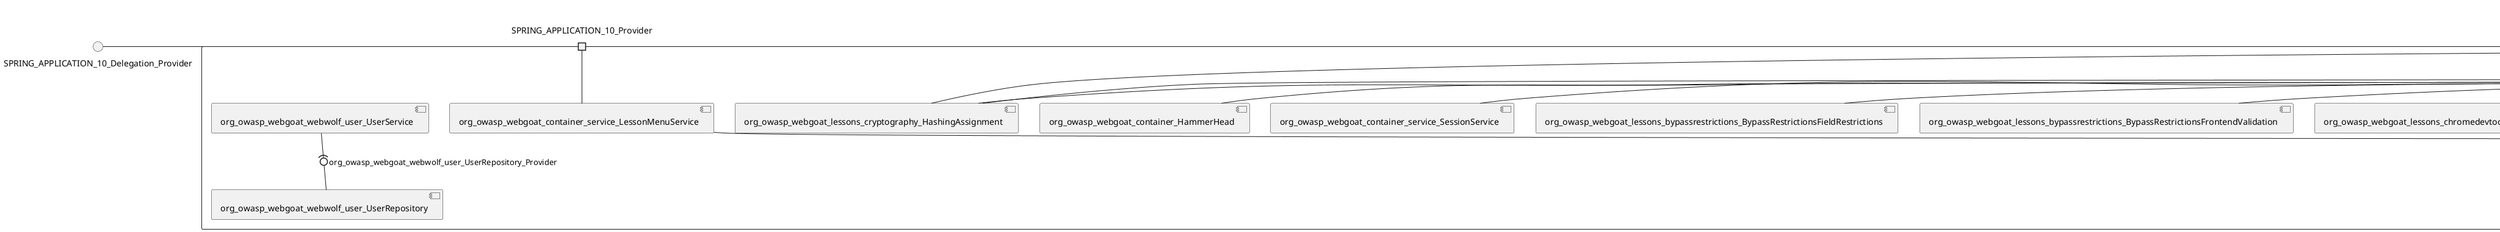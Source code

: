 @startuml
skinparam fixCircleLabelOverlapping true
skinparam componentStyle uml2
() SPRING_APPLICATION_10_Delegation_Provider
() SPRING_APPLICATION_11_Delegation_Provider
() SPRING_APPLICATION_2_Delegation_Provider
() SPRING_APPLICATION_3_Delegation_Provider
() SPRING_APPLICATION_4_Delegation_Provider
() SPRING_APPLICATION_5_Delegation_Provider
() SPRING_APPLICATION_6_Delegation_Provider
() SPRING_APPLICATION_7_Delegation_Provider
() SPRING_APPLICATION_8_Delegation_Provider
() SPRING_APPLICATION_9_Delegation_Provider
() SPRING_APPLICATION_BypassRestrictions_FieldRestrictions_POST_Delegation_Provider
() SPRING_APPLICATION_BypassRestrictions_frontendValidation_POST_Delegation_Provider
() SPRING_APPLICATION_ChromeDevTools_dummy_POST_Delegation_Provider
() SPRING_APPLICATION_ChromeDevTools_network_POST_Delegation_Provider
() SPRING_APPLICATION_CrossSiteScriptingStored_stored_xss_POST_Delegation_Provider
() SPRING_APPLICATION_CrossSiteScriptingStored_stored_xss_follow_up_POST_Delegation_Provider
() SPRING_APPLICATION_CrossSiteScripting_attack1_POST_Delegation_Provider
() SPRING_APPLICATION_CrossSiteScripting_attack3_POST_Delegation_Provider
() SPRING_APPLICATION_CrossSiteScripting_attack4_POST_Delegation_Provider
() SPRING_APPLICATION_CrossSiteScripting_attack5a_GET_Delegation_Provider
() SPRING_APPLICATION_CrossSiteScripting_attack6a_POST_Delegation_Provider
() SPRING_APPLICATION_CrossSiteScripting_dom_follow_up_POST_Delegation_Provider
() SPRING_APPLICATION_CrossSiteScripting_phone_home_xss_POST_Delegation_Provider
() SPRING_APPLICATION_CrossSiteScripting_quiz_GET_POST_Delegation_Provider
() SPRING_APPLICATION_Delegation_Provider
() SPRING_APPLICATION_GET_10_Delegation_Provider
() SPRING_APPLICATION_GET_11_Delegation_Provider
() SPRING_APPLICATION_GET_12_Delegation_Provider
() SPRING_APPLICATION_GET_13_Delegation_Provider
() SPRING_APPLICATION_GET_14_Delegation_Provider
() SPRING_APPLICATION_GET_2_Delegation_Provider
() SPRING_APPLICATION_GET_3_Delegation_Provider
() SPRING_APPLICATION_GET_4_Delegation_Provider
() SPRING_APPLICATION_GET_5_Delegation_Provider
() SPRING_APPLICATION_GET_6_Delegation_Provider
() SPRING_APPLICATION_GET_7_Delegation_Provider
() SPRING_APPLICATION_GET_8_Delegation_Provider
() SPRING_APPLICATION_GET_9_Delegation_Provider
() SPRING_APPLICATION_GET_Delegation_Provider
() SPRING_APPLICATION_HtmlTampering_task_POST_Delegation_Provider
() SPRING_APPLICATION_HttpBasics_attack1_POST_Delegation_Provider
() SPRING_APPLICATION_HttpBasics_attack2_POST_Delegation_Provider
() SPRING_APPLICATION_IDOR_diff_attributes_POST_Delegation_Provider
() SPRING_APPLICATION_IDOR_login_POST_Delegation_Provider
() SPRING_APPLICATION_IDOR_profile_alt_path_POST_Delegation_Provider
() SPRING_APPLICATION_InsecureDeserialization_task_POST_Delegation_Provider
() SPRING_APPLICATION_InsecureLogin_Delegation_Provider
() SPRING_APPLICATION_JWT_decode_POST_Delegation_Provider
() SPRING_APPLICATION_JWT_jku_Delegation_Provider
() SPRING_APPLICATION_JWT_kid_Delegation_Provider
() SPRING_APPLICATION_JWT_quiz_GET_POST_Delegation_Provider
() SPRING_APPLICATION_JWT_refresh_Delegation_Provider
() SPRING_APPLICATION_JWT_secret_POST_Delegation_Provider
() SPRING_APPLICATION_JWT_votings_Delegation_Provider
() SPRING_APPLICATION_LogSpoofing_log_bleeding_POST_Delegation_Provider
() SPRING_APPLICATION_LogSpoofing_log_spoofing_POST_Delegation_Provider
() SPRING_APPLICATION_POST_10_Delegation_Provider
() SPRING_APPLICATION_POST_11_Delegation_Provider
() SPRING_APPLICATION_POST_12_Delegation_Provider
() SPRING_APPLICATION_POST_13_Delegation_Provider
() SPRING_APPLICATION_POST_14_Delegation_Provider
() SPRING_APPLICATION_POST_15_Delegation_Provider
() SPRING_APPLICATION_POST_16_Delegation_Provider
() SPRING_APPLICATION_POST_17_Delegation_Provider
() SPRING_APPLICATION_POST_18_Delegation_Provider
() SPRING_APPLICATION_POST_2_Delegation_Provider
() SPRING_APPLICATION_POST_3_Delegation_Provider
() SPRING_APPLICATION_POST_4_Delegation_Provider
() SPRING_APPLICATION_POST_5_Delegation_Provider
() SPRING_APPLICATION_POST_6_Delegation_Provider
() SPRING_APPLICATION_POST_7_Delegation_Provider
() SPRING_APPLICATION_POST_8_Delegation_Provider
() SPRING_APPLICATION_POST_9_Delegation_Provider
() SPRING_APPLICATION_POST_Delegation_Provider
() SPRING_APPLICATION_PUT_Delegation_Provider
() SPRING_APPLICATION_PasswordReset_ForgotPassword_create_password_reset_link_POST_Delegation_Provider
() SPRING_APPLICATION_PasswordReset_SecurityQuestions_POST_Delegation_Provider
() SPRING_APPLICATION_PasswordReset_reset_Delegation_Provider
() SPRING_APPLICATION_PasswordReset_simple_mail_reset_POST_Delegation_Provider
() SPRING_APPLICATION_PathTraversal_profile_picture_GET_Delegation_Provider
() SPRING_APPLICATION_PathTraversal_profile_picture_fix_GET_Delegation_Provider
() SPRING_APPLICATION_PathTraversal_profile_upload_POST_Delegation_Provider
() SPRING_APPLICATION_PathTraversal_profile_upload_fix_POST_Delegation_Provider
() SPRING_APPLICATION_PathTraversal_profile_upload_remove_user_input_POST_Delegation_Provider
() SPRING_APPLICATION_PathTraversal_random_POST_Delegation_Provider
() SPRING_APPLICATION_PathTraversal_random_picture_GET_Delegation_Provider
() SPRING_APPLICATION_PathTraversal_zip_slip_Delegation_Provider
() SPRING_APPLICATION_SSRF_task1_POST_Delegation_Provider
() SPRING_APPLICATION_SSRF_task2_POST_Delegation_Provider
() SPRING_APPLICATION_SecurePasswords_assignment_POST_Delegation_Provider
() SPRING_APPLICATION_SqlInjectionAdvanced_attack6a_POST_Delegation_Provider
() SPRING_APPLICATION_SqlInjectionAdvanced_attack6b_POST_Delegation_Provider
() SPRING_APPLICATION_SqlInjectionAdvanced_challenge_Login_POST_Delegation_Provider
() SPRING_APPLICATION_SqlInjectionAdvanced_challenge_PUT_Delegation_Provider
() SPRING_APPLICATION_SqlInjectionAdvanced_quiz_GET_POST_Delegation_Provider
() SPRING_APPLICATION_SqlInjectionMitigations_attack10a_POST_Delegation_Provider
() SPRING_APPLICATION_SqlInjectionMitigations_attack10b_POST_Delegation_Provider
() SPRING_APPLICATION_SqlInjectionMitigations_attack12a_POST_Delegation_Provider
() SPRING_APPLICATION_SqlInjectionMitigations_servers_GET_Delegation_Provider
() SPRING_APPLICATION_SqlInjection_assignment5a_POST_Delegation_Provider
() SPRING_APPLICATION_SqlInjection_assignment5b_POST_Delegation_Provider
() SPRING_APPLICATION_SqlInjection_attack10_POST_Delegation_Provider
() SPRING_APPLICATION_SqlInjection_attack2_POST_Delegation_Provider
() SPRING_APPLICATION_SqlInjection_attack3_POST_Delegation_Provider
() SPRING_APPLICATION_SqlInjection_attack4_POST_Delegation_Provider
() SPRING_APPLICATION_SqlInjection_attack5_POST_Delegation_Provider
() SPRING_APPLICATION_SqlInjection_attack8_POST_Delegation_Provider
() SPRING_APPLICATION_SqlInjection_attack9_POST_Delegation_Provider
() SPRING_APPLICATION_SqlOnlyInputValidationOnKeywords_attack_POST_Delegation_Provider
() SPRING_APPLICATION_SqlOnlyInputValidation_attack_POST_Delegation_Provider
() SPRING_APPLICATION_VulnerableComponents_attack1_POST_Delegation_Provider
() SPRING_APPLICATION_WebWolf_GET_Delegation_Provider
() SPRING_APPLICATION_WebWolf_landing_Delegation_Provider
() SPRING_APPLICATION_WebWolf_mail_Delegation_Provider
() SPRING_APPLICATION_challenge_1_POST_Delegation_Provider
() SPRING_APPLICATION_challenge_5_POST_Delegation_Provider
() SPRING_APPLICATION_challenge_7_Delegation_Provider
() SPRING_APPLICATION_challenge_8_Delegation_Provider
() SPRING_APPLICATION_challenge_logo_Delegation_Provider
() SPRING_APPLICATION_cia_quiz_GET_POST_Delegation_Provider
() SPRING_APPLICATION_clientSideFiltering_attack1_POST_Delegation_Provider
() SPRING_APPLICATION_clientSideFiltering_challenge_store_coupons_GET_Delegation_Provider
() SPRING_APPLICATION_clientSideFiltering_getItForFree_POST_Delegation_Provider
() SPRING_APPLICATION_clientSideFiltering_salaries_GET_Delegation_Provider
() SPRING_APPLICATION_crypto_encoding_basic_auth_POST_Delegation_Provider
() SPRING_APPLICATION_crypto_encoding_xor_POST_Delegation_Provider
() SPRING_APPLICATION_crypto_hashing_POST_Delegation_Provider
() SPRING_APPLICATION_crypto_secure_defaults_POST_Delegation_Provider
() SPRING_APPLICATION_crypto_signing_verify_POST_Delegation_Provider
() SPRING_APPLICATION_csrf_feedback_message_POST_Delegation_Provider
() SPRING_APPLICATION_csrf_review_POST_Delegation_Provider
() SPRING_APPLICATION_files_GET_Delegation_Provider
() SPRING_APPLICATION_fileupload_POST_Delegation_Provider
() SPRING_APPLICATION_jwt_Delegation_Provider
() SPRING_APPLICATION_landing_Delegation_Provider
() SPRING_APPLICATION_lesson_template_Delegation_Provider
() SPRING_APPLICATION_login_oauth_mvc_GET_Delegation_Provider
() SPRING_APPLICATION_mail_DELETE_GET_POST_Delegation_Provider
() SPRING_APPLICATION_register_mvc_POST_Delegation_Provider
() SPRING_APPLICATION_registration_GET_Delegation_Provider
() SPRING_APPLICATION_requests_GET_Delegation_Provider
() SPRING_APPLICATION_scoreboard_data_GET_Delegation_Provider
() SPRING_APPLICATION_server_directory_GET_Delegation_Provider
() SPRING_APPLICATION_service_debug_labels_mvc_Delegation_Provider
() SPRING_APPLICATION_service_lessonoverview_mvc_GET_Delegation_Provider
() SPRING_APPLICATION_xxe_comments_GET_Delegation_Provider
rectangle System {
[org_owasp_webgoat_container_HammerHead] [[webgoat-webgoat.repository#_esJ6-qoMEe-5VrbYxrGrqQ]]
[org_owasp_webgoat_container_WebWolfRedirect] [[webgoat-webgoat.repository#_esJ6-qoMEe-5VrbYxrGrqQ]]
[org_owasp_webgoat_container_controller_StartLesson] [[webgoat-webgoat.repository#_esJ6-qoMEe-5VrbYxrGrqQ]]
[org_owasp_webgoat_container_controller_Welcome] [[webgoat-webgoat.repository#_esJ6-qoMEe-5VrbYxrGrqQ]]
[org_owasp_webgoat_container_i18n_PluginMessages_Provider] [[webgoat-webgoat.repository#_esJ6-qoMEe-5VrbYxrGrqQ]]
[org_owasp_webgoat_container_report_ReportCardController] [[webgoat-webgoat.repository#_esJ6-qoMEe-5VrbYxrGrqQ]]
[org_owasp_webgoat_container_service_EnvironmentService] [[webgoat-webgoat.repository#_esJ6-qoMEe-5VrbYxrGrqQ]]
[org_owasp_webgoat_container_service_HintService] [[webgoat-webgoat.repository#_esJ6-qoMEe-5VrbYxrGrqQ]]
[org_owasp_webgoat_container_service_LabelDebugService] [[webgoat-webgoat.repository#_esJ6-qoMEe-5VrbYxrGrqQ]]
[org_owasp_webgoat_container_service_LabelService] [[webgoat-webgoat.repository#_esJ6-qoMEe-5VrbYxrGrqQ]]
[org_owasp_webgoat_container_service_LessonInfoService] [[webgoat-webgoat.repository#_esJ6-qoMEe-5VrbYxrGrqQ]]
[org_owasp_webgoat_container_service_LessonMenuService] [[webgoat-webgoat.repository#_esJ6-qoMEe-5VrbYxrGrqQ]]
[org_owasp_webgoat_container_service_LessonProgressService] [[webgoat-webgoat.repository#_esJ6-qoMEe-5VrbYxrGrqQ]]
[org_owasp_webgoat_container_service_RestartLessonService] [[webgoat-webgoat.repository#_esJ6-qoMEe-5VrbYxrGrqQ]]
[org_owasp_webgoat_container_service_SessionService] [[webgoat-webgoat.repository#_esJ6-qoMEe-5VrbYxrGrqQ]]
[org_owasp_webgoat_container_session_LessonSession_Provider] [[webgoat-webgoat.repository#_esJ6-qoMEe-5VrbYxrGrqQ]]
[org_owasp_webgoat_container_users_RegistrationController] [[webgoat-webgoat.repository#_esJ6-qoMEe-5VrbYxrGrqQ]]
[org_owasp_webgoat_container_users_Scoreboard] [[webgoat-webgoat.repository#_esJ6-qoMEe-5VrbYxrGrqQ]]
[org_owasp_webgoat_container_users_UserProgressRepository] [[webgoat-webgoat.repository#_esJ6-qoMEe-5VrbYxrGrqQ]]
[org_owasp_webgoat_container_users_UserRepository] [[webgoat-webgoat.repository#_esJ6-qoMEe-5VrbYxrGrqQ]]
[org_owasp_webgoat_container_users_UserService] [[webgoat-webgoat.repository#_esJ6-qoMEe-5VrbYxrGrqQ]]
[org_owasp_webgoat_lessons_authbypass_VerifyAccount] [[webgoat-webgoat.repository#_esJ6-qoMEe-5VrbYxrGrqQ]]
[org_owasp_webgoat_lessons_bypassrestrictions_BypassRestrictionsFieldRestrictions] [[webgoat-webgoat.repository#_esJ6-qoMEe-5VrbYxrGrqQ]]
[org_owasp_webgoat_lessons_bypassrestrictions_BypassRestrictionsFrontendValidation] [[webgoat-webgoat.repository#_esJ6-qoMEe-5VrbYxrGrqQ]]
[org_owasp_webgoat_lessons_challenges_FlagController] [[webgoat-webgoat.repository#_esJ6-qoMEe-5VrbYxrGrqQ]]
[org_owasp_webgoat_lessons_challenges_challenge1_Assignment1] [[webgoat-webgoat.repository#_esJ6-qoMEe-5VrbYxrGrqQ]]
[org_owasp_webgoat_lessons_challenges_challenge1_ImageServlet] [[webgoat-webgoat.repository#_esJ6-qoMEe-5VrbYxrGrqQ]]
[org_owasp_webgoat_lessons_challenges_challenge5_Assignment5] [[webgoat-webgoat.repository#_esJ6-qoMEe-5VrbYxrGrqQ]]
[org_owasp_webgoat_lessons_challenges_challenge7_Assignment7] [[webgoat-webgoat.repository#_esJ6-qoMEe-5VrbYxrGrqQ]]
[org_owasp_webgoat_lessons_challenges_challenge8_Assignment8] [[webgoat-webgoat.repository#_esJ6-qoMEe-5VrbYxrGrqQ]]
[org_owasp_webgoat_lessons_chromedevtools_NetworkDummy] [[webgoat-webgoat.repository#_esJ6-qoMEe-5VrbYxrGrqQ]]
[org_owasp_webgoat_lessons_chromedevtools_NetworkLesson] [[webgoat-webgoat.repository#_esJ6-qoMEe-5VrbYxrGrqQ]]
[org_owasp_webgoat_lessons_cia_CIAQuiz] [[webgoat-webgoat.repository#_esJ6-qoMEe-5VrbYxrGrqQ]]
[org_owasp_webgoat_lessons_clientsidefiltering_ClientSideFilteringAssignment] [[webgoat-webgoat.repository#_esJ6-qoMEe-5VrbYxrGrqQ]]
[org_owasp_webgoat_lessons_clientsidefiltering_ClientSideFilteringFreeAssignment] [[webgoat-webgoat.repository#_esJ6-qoMEe-5VrbYxrGrqQ]]
[org_owasp_webgoat_lessons_clientsidefiltering_Salaries] [[webgoat-webgoat.repository#_esJ6-qoMEe-5VrbYxrGrqQ]]
[org_owasp_webgoat_lessons_clientsidefiltering_ShopEndpoint] [[webgoat-webgoat.repository#_esJ6-qoMEe-5VrbYxrGrqQ]]
[org_owasp_webgoat_lessons_cryptography_EncodingAssignment] [[webgoat-webgoat.repository#_esJ6-qoMEe-5VrbYxrGrqQ]]
[org_owasp_webgoat_lessons_cryptography_HashingAssignment] [[webgoat-webgoat.repository#_esJ6-qoMEe-5VrbYxrGrqQ]]
[org_owasp_webgoat_lessons_cryptography_SecureDefaultsAssignment] [[webgoat-webgoat.repository#_esJ6-qoMEe-5VrbYxrGrqQ]]
[org_owasp_webgoat_lessons_cryptography_SigningAssignment] [[webgoat-webgoat.repository#_esJ6-qoMEe-5VrbYxrGrqQ]]
[org_owasp_webgoat_lessons_cryptography_XOREncodingAssignment] [[webgoat-webgoat.repository#_esJ6-qoMEe-5VrbYxrGrqQ]]
[org_owasp_webgoat_lessons_csrf_CSRFConfirmFlag1] [[webgoat-webgoat.repository#_esJ6-qoMEe-5VrbYxrGrqQ]]
[org_owasp_webgoat_lessons_csrf_CSRFFeedback] [[webgoat-webgoat.repository#_esJ6-qoMEe-5VrbYxrGrqQ]]
[org_owasp_webgoat_lessons_csrf_CSRFGetFlag] [[webgoat-webgoat.repository#_esJ6-qoMEe-5VrbYxrGrqQ]]
[org_owasp_webgoat_lessons_csrf_CSRFLogin] [[webgoat-webgoat.repository#_esJ6-qoMEe-5VrbYxrGrqQ]]
[org_owasp_webgoat_lessons_csrf_ForgedReviews] [[webgoat-webgoat.repository#_esJ6-qoMEe-5VrbYxrGrqQ]]
[org_owasp_webgoat_lessons_csrf_ObjectMapper_Provider] [[webgoat-webgoat.repository#_esJ6-qoMEe-5VrbYxrGrqQ]]
[org_owasp_webgoat_lessons_deserialization_InsecureDeserializationTask] [[webgoat-webgoat.repository#_esJ6-qoMEe-5VrbYxrGrqQ]]
[org_owasp_webgoat_lessons_hijacksession_HijackSessionAssignment] [[webgoat-webgoat.repository#_esJ6-qoMEe-5VrbYxrGrqQ]]
[org_owasp_webgoat_lessons_hijacksession_cas_HijackSessionAuthenticationProvider] [[webgoat-webgoat.repository#_esJ6-qoMEe-5VrbYxrGrqQ]]
[org_owasp_webgoat_lessons_htmltampering_HtmlTamperingTask] [[webgoat-webgoat.repository#_esJ6-qoMEe-5VrbYxrGrqQ]]
[org_owasp_webgoat_lessons_httpbasics_HttpBasicsLesson] [[webgoat-webgoat.repository#_esJ6-qoMEe-5VrbYxrGrqQ]]
[org_owasp_webgoat_lessons_httpbasics_HttpBasicsQuiz] [[webgoat-webgoat.repository#_esJ6-qoMEe-5VrbYxrGrqQ]]
[org_owasp_webgoat_lessons_httpproxies_HttpBasicsInterceptRequest] [[webgoat-webgoat.repository#_esJ6-qoMEe-5VrbYxrGrqQ]]
[org_owasp_webgoat_lessons_idor_IDORDiffAttributes] [[webgoat-webgoat.repository#_esJ6-qoMEe-5VrbYxrGrqQ]]
[org_owasp_webgoat_lessons_idor_IDOREditOtherProfile] [[webgoat-webgoat.repository#_esJ6-qoMEe-5VrbYxrGrqQ]]
[org_owasp_webgoat_lessons_idor_IDORLogin] [[webgoat-webgoat.repository#_esJ6-qoMEe-5VrbYxrGrqQ]]
[org_owasp_webgoat_lessons_idor_IDORViewOtherProfile] [[webgoat-webgoat.repository#_esJ6-qoMEe-5VrbYxrGrqQ]]
[org_owasp_webgoat_lessons_idor_IDORViewOwnProfile] [[webgoat-webgoat.repository#_esJ6-qoMEe-5VrbYxrGrqQ]]
[org_owasp_webgoat_lessons_idor_IDORViewOwnProfileAltUrl] [[webgoat-webgoat.repository#_esJ6-qoMEe-5VrbYxrGrqQ]]
[org_owasp_webgoat_lessons_insecurelogin_InsecureLoginTask] [[webgoat-webgoat.repository#_esJ6-qoMEe-5VrbYxrGrqQ]]
[org_owasp_webgoat_lessons_jwt_JWTDecodeEndpoint] [[webgoat-webgoat.repository#_esJ6-qoMEe-5VrbYxrGrqQ]]
[org_owasp_webgoat_lessons_jwt_JWTQuiz] [[webgoat-webgoat.repository#_esJ6-qoMEe-5VrbYxrGrqQ]]
[org_owasp_webgoat_lessons_jwt_JWTRefreshEndpoint] [[webgoat-webgoat.repository#_esJ6-qoMEe-5VrbYxrGrqQ]]
[org_owasp_webgoat_lessons_jwt_JWTSecretKeyEndpoint] [[webgoat-webgoat.repository#_esJ6-qoMEe-5VrbYxrGrqQ]]
[org_owasp_webgoat_lessons_jwt_JWTVotesEndpoint] [[webgoat-webgoat.repository#_esJ6-qoMEe-5VrbYxrGrqQ]]
[org_owasp_webgoat_lessons_jwt_claimmisuse_JWTHeaderJKUEndpoint] [[webgoat-webgoat.repository#_esJ6-qoMEe-5VrbYxrGrqQ]]
[org_owasp_webgoat_lessons_jwt_claimmisuse_JWTHeaderKIDEndpoint] [[webgoat-webgoat.repository#_esJ6-qoMEe-5VrbYxrGrqQ]]
[org_owasp_webgoat_lessons_lessontemplate_SampleAttack] [[webgoat-webgoat.repository#_esJ6-qoMEe-5VrbYxrGrqQ]]
[org_owasp_webgoat_lessons_logging_LogBleedingTask] [[webgoat-webgoat.repository#_esJ6-qoMEe-5VrbYxrGrqQ]]
[org_owasp_webgoat_lessons_logging_LogSpoofingTask] [[webgoat-webgoat.repository#_esJ6-qoMEe-5VrbYxrGrqQ]]
[org_owasp_webgoat_lessons_missingac_MissingFunctionACHiddenMenus] [[webgoat-webgoat.repository#_esJ6-qoMEe-5VrbYxrGrqQ]]
[org_owasp_webgoat_lessons_missingac_MissingFunctionACUsers] [[webgoat-webgoat.repository#_esJ6-qoMEe-5VrbYxrGrqQ]]
[org_owasp_webgoat_lessons_missingac_MissingFunctionACYourHash] [[webgoat-webgoat.repository#_esJ6-qoMEe-5VrbYxrGrqQ]]
[org_owasp_webgoat_lessons_missingac_MissingFunctionACYourHashAdmin] [[webgoat-webgoat.repository#_esJ6-qoMEe-5VrbYxrGrqQ]]
[org_owasp_webgoat_lessons_passwordreset_QuestionsAssignment] [[webgoat-webgoat.repository#_esJ6-qoMEe-5VrbYxrGrqQ]]
[org_owasp_webgoat_lessons_passwordreset_ResetLinkAssignment] [[webgoat-webgoat.repository#_esJ6-qoMEe-5VrbYxrGrqQ]]
[org_owasp_webgoat_lessons_passwordreset_ResetLinkAssignmentForgotPassword] [[webgoat-webgoat.repository#_esJ6-qoMEe-5VrbYxrGrqQ]]
[org_owasp_webgoat_lessons_passwordreset_SecurityQuestionAssignment] [[webgoat-webgoat.repository#_esJ6-qoMEe-5VrbYxrGrqQ]]
[org_owasp_webgoat_lessons_passwordreset_SimpleMailAssignment] [[webgoat-webgoat.repository#_esJ6-qoMEe-5VrbYxrGrqQ]]
[org_owasp_webgoat_lessons_passwordreset_TriedQuestions] [[webgoat-webgoat.repository#_esJ6-qoMEe-5VrbYxrGrqQ]]
[org_owasp_webgoat_lessons_pathtraversal_ProfileUpload] [[webgoat-webgoat.repository#_esJ6-qoMEe-5VrbYxrGrqQ]]
[org_owasp_webgoat_lessons_pathtraversal_ProfileUploadFix] [[webgoat-webgoat.repository#_esJ6-qoMEe-5VrbYxrGrqQ]]
[org_owasp_webgoat_lessons_pathtraversal_ProfileUploadRemoveUserInput] [[webgoat-webgoat.repository#_esJ6-qoMEe-5VrbYxrGrqQ]]
[org_owasp_webgoat_lessons_pathtraversal_ProfileUploadRetrieval] [[webgoat-webgoat.repository#_esJ6-qoMEe-5VrbYxrGrqQ]]
[org_owasp_webgoat_lessons_pathtraversal_ProfileZipSlip] [[webgoat-webgoat.repository#_esJ6-qoMEe-5VrbYxrGrqQ]]
[org_owasp_webgoat_lessons_securepasswords_SecurePasswordsAssignment] [[webgoat-webgoat.repository#_esJ6-qoMEe-5VrbYxrGrqQ]]
[org_owasp_webgoat_lessons_spoofcookie_SpoofCookieAssignment] [[webgoat-webgoat.repository#_esJ6-qoMEe-5VrbYxrGrqQ]]
[org_owasp_webgoat_lessons_sqlinjection_advanced_SqlInjectionChallenge] [[webgoat-webgoat.repository#_esJ6-qoMEe-5VrbYxrGrqQ]]
[org_owasp_webgoat_lessons_sqlinjection_advanced_SqlInjectionChallengeLogin] [[webgoat-webgoat.repository#_esJ6-qoMEe-5VrbYxrGrqQ]]
[org_owasp_webgoat_lessons_sqlinjection_advanced_SqlInjectionLesson6a] [[webgoat-webgoat.repository#_esJ6-qoMEe-5VrbYxrGrqQ]]
[org_owasp_webgoat_lessons_sqlinjection_advanced_SqlInjectionLesson6b] [[webgoat-webgoat.repository#_esJ6-qoMEe-5VrbYxrGrqQ]]
[org_owasp_webgoat_lessons_sqlinjection_advanced_SqlInjectionQuiz] [[webgoat-webgoat.repository#_esJ6-qoMEe-5VrbYxrGrqQ]]
[org_owasp_webgoat_lessons_sqlinjection_introduction_SqlInjectionLesson10] [[webgoat-webgoat.repository#_esJ6-qoMEe-5VrbYxrGrqQ]]
[org_owasp_webgoat_lessons_sqlinjection_introduction_SqlInjectionLesson2] [[webgoat-webgoat.repository#_esJ6-qoMEe-5VrbYxrGrqQ]]
[org_owasp_webgoat_lessons_sqlinjection_introduction_SqlInjectionLesson3] [[webgoat-webgoat.repository#_esJ6-qoMEe-5VrbYxrGrqQ]]
[org_owasp_webgoat_lessons_sqlinjection_introduction_SqlInjectionLesson4] [[webgoat-webgoat.repository#_esJ6-qoMEe-5VrbYxrGrqQ]]
[org_owasp_webgoat_lessons_sqlinjection_introduction_SqlInjectionLesson5] [[webgoat-webgoat.repository#_esJ6-qoMEe-5VrbYxrGrqQ]]
[org_owasp_webgoat_lessons_sqlinjection_introduction_SqlInjectionLesson5a] [[webgoat-webgoat.repository#_esJ6-qoMEe-5VrbYxrGrqQ]]
[org_owasp_webgoat_lessons_sqlinjection_introduction_SqlInjectionLesson5b] [[webgoat-webgoat.repository#_esJ6-qoMEe-5VrbYxrGrqQ]]
[org_owasp_webgoat_lessons_sqlinjection_introduction_SqlInjectionLesson8] [[webgoat-webgoat.repository#_esJ6-qoMEe-5VrbYxrGrqQ]]
[org_owasp_webgoat_lessons_sqlinjection_introduction_SqlInjectionLesson9] [[webgoat-webgoat.repository#_esJ6-qoMEe-5VrbYxrGrqQ]]
[org_owasp_webgoat_lessons_sqlinjection_mitigation_Servers] [[webgoat-webgoat.repository#_esJ6-qoMEe-5VrbYxrGrqQ]]
[org_owasp_webgoat_lessons_sqlinjection_mitigation_SqlInjectionLesson10a] [[webgoat-webgoat.repository#_esJ6-qoMEe-5VrbYxrGrqQ]]
[org_owasp_webgoat_lessons_sqlinjection_mitigation_SqlInjectionLesson10b] [[webgoat-webgoat.repository#_esJ6-qoMEe-5VrbYxrGrqQ]]
[org_owasp_webgoat_lessons_sqlinjection_mitigation_SqlInjectionLesson13] [[webgoat-webgoat.repository#_esJ6-qoMEe-5VrbYxrGrqQ]]
[org_owasp_webgoat_lessons_sqlinjection_mitigation_SqlOnlyInputValidation] [[webgoat-webgoat.repository#_esJ6-qoMEe-5VrbYxrGrqQ]]
[org_owasp_webgoat_lessons_sqlinjection_mitigation_SqlOnlyInputValidationOnKeywords] [[webgoat-webgoat.repository#_esJ6-qoMEe-5VrbYxrGrqQ]]
[org_owasp_webgoat_lessons_ssrf_SSRFTask1] [[webgoat-webgoat.repository#_esJ6-qoMEe-5VrbYxrGrqQ]]
[org_owasp_webgoat_lessons_ssrf_SSRFTask2] [[webgoat-webgoat.repository#_esJ6-qoMEe-5VrbYxrGrqQ]]
[org_owasp_webgoat_lessons_vulnerablecomponents_VulnerableComponentsLesson] [[webgoat-webgoat.repository#_esJ6-qoMEe-5VrbYxrGrqQ]]
[org_owasp_webgoat_lessons_webwolfintroduction_LandingAssignment] [[webgoat-webgoat.repository#_esJ6-qoMEe-5VrbYxrGrqQ]]
[org_owasp_webgoat_lessons_webwolfintroduction_MailAssignment] [[webgoat-webgoat.repository#_esJ6-qoMEe-5VrbYxrGrqQ]]
[org_owasp_webgoat_lessons_xss_CrossSiteScriptingLesson1] [[webgoat-webgoat.repository#_esJ6-qoMEe-5VrbYxrGrqQ]]
[org_owasp_webgoat_lessons_xss_CrossSiteScriptingLesson5a] [[webgoat-webgoat.repository#_esJ6-qoMEe-5VrbYxrGrqQ]]
[org_owasp_webgoat_lessons_xss_CrossSiteScriptingLesson6a] [[webgoat-webgoat.repository#_esJ6-qoMEe-5VrbYxrGrqQ]]
[org_owasp_webgoat_lessons_xss_CrossSiteScriptingQuiz] [[webgoat-webgoat.repository#_esJ6-qoMEe-5VrbYxrGrqQ]]
[org_owasp_webgoat_lessons_xss_DOMCrossSiteScripting] [[webgoat-webgoat.repository#_esJ6-qoMEe-5VrbYxrGrqQ]]
[org_owasp_webgoat_lessons_xss_DOMCrossSiteScriptingVerifier] [[webgoat-webgoat.repository#_esJ6-qoMEe-5VrbYxrGrqQ]]
[org_owasp_webgoat_lessons_xss_mitigation_CrossSiteScriptingLesson3] [[webgoat-webgoat.repository#_esJ6-qoMEe-5VrbYxrGrqQ]]
[org_owasp_webgoat_lessons_xss_mitigation_CrossSiteScriptingLesson4] [[webgoat-webgoat.repository#_esJ6-qoMEe-5VrbYxrGrqQ]]
[org_owasp_webgoat_lessons_xss_stored_StoredCrossSiteScriptingVerifier] [[webgoat-webgoat.repository#_esJ6-qoMEe-5VrbYxrGrqQ]]
[org_owasp_webgoat_lessons_xss_stored_StoredXssComments] [[webgoat-webgoat.repository#_esJ6-qoMEe-5VrbYxrGrqQ]]
[org_owasp_webgoat_lessons_xxe_BlindSendFileAssignment] [[webgoat-webgoat.repository#_esJ6-qoMEe-5VrbYxrGrqQ]]
[org_owasp_webgoat_lessons_xxe_CommentsEndpoint] [[webgoat-webgoat.repository#_esJ6-qoMEe-5VrbYxrGrqQ]]
[org_owasp_webgoat_lessons_xxe_ContentTypeAssignment] [[webgoat-webgoat.repository#_esJ6-qoMEe-5VrbYxrGrqQ]]
[org_owasp_webgoat_lessons_xxe_SimpleXXE] [[webgoat-webgoat.repository#_esJ6-qoMEe-5VrbYxrGrqQ]]
[org_owasp_webgoat_webwolf_FileServer] [[webgoat-webgoat.repository#_esJ6-qoMEe-5VrbYxrGrqQ]]
[org_owasp_webgoat_webwolf_jwt_JWTController] [[webgoat-webgoat.repository#_esJ6-qoMEe-5VrbYxrGrqQ]]
[org_owasp_webgoat_webwolf_mailbox_MailboxController] [[webgoat-webgoat.repository#_esJ6-qoMEe-5VrbYxrGrqQ]]
[org_owasp_webgoat_webwolf_mailbox_MailboxRepository] [[webgoat-webgoat.repository#_esJ6-qoMEe-5VrbYxrGrqQ]]
[org_owasp_webgoat_webwolf_requests_LandingPage] [[webgoat-webgoat.repository#_esJ6-qoMEe-5VrbYxrGrqQ]]
[org_owasp_webgoat_webwolf_requests_Requests] [[webgoat-webgoat.repository#_esJ6-qoMEe-5VrbYxrGrqQ]]
[org_owasp_webgoat_webwolf_user_UserRepository] [[webgoat-webgoat.repository#_esJ6-qoMEe-5VrbYxrGrqQ]]
[org_owasp_webgoat_webwolf_user_UserService] [[webgoat-webgoat.repository#_esJ6-qoMEe-5VrbYxrGrqQ]]
port SPRING_APPLICATION_10_Provider
SPRING_APPLICATION_10_Delegation_Provider - SPRING_APPLICATION_10_Provider
SPRING_APPLICATION_10_Provider - [org_owasp_webgoat_container_service_LessonMenuService]
port SPRING_APPLICATION_11_Provider
SPRING_APPLICATION_11_Delegation_Provider - SPRING_APPLICATION_11_Provider
SPRING_APPLICATION_11_Provider - [org_owasp_webgoat_webwolf_FileServer]
port SPRING_APPLICATION_2_Provider
SPRING_APPLICATION_2_Delegation_Provider - SPRING_APPLICATION_2_Provider
SPRING_APPLICATION_2_Provider - [org_owasp_webgoat_lessons_cryptography_HashingAssignment]
port SPRING_APPLICATION_3_Provider
SPRING_APPLICATION_3_Delegation_Provider - SPRING_APPLICATION_3_Provider
SPRING_APPLICATION_3_Provider - [org_owasp_webgoat_lessons_jwt_JWTSecretKeyEndpoint]
port SPRING_APPLICATION_4_Provider
SPRING_APPLICATION_4_Delegation_Provider - SPRING_APPLICATION_4_Provider
SPRING_APPLICATION_4_Provider - [org_owasp_webgoat_lessons_cryptography_HashingAssignment]
port SPRING_APPLICATION_5_Provider
SPRING_APPLICATION_5_Delegation_Provider - SPRING_APPLICATION_5_Provider
SPRING_APPLICATION_5_Provider - [org_owasp_webgoat_container_HammerHead]
port SPRING_APPLICATION_6_Provider
SPRING_APPLICATION_6_Delegation_Provider - SPRING_APPLICATION_6_Provider
SPRING_APPLICATION_6_Provider - [org_owasp_webgoat_lessons_cryptography_SigningAssignment]
port SPRING_APPLICATION_7_Provider
SPRING_APPLICATION_7_Delegation_Provider - SPRING_APPLICATION_7_Provider
SPRING_APPLICATION_7_Provider - [org_owasp_webgoat_container_service_LabelDebugService]
port SPRING_APPLICATION_8_Provider
SPRING_APPLICATION_8_Delegation_Provider - SPRING_APPLICATION_8_Provider
SPRING_APPLICATION_8_Provider - [org_owasp_webgoat_container_service_SessionService]
port SPRING_APPLICATION_9_Provider
SPRING_APPLICATION_9_Delegation_Provider - SPRING_APPLICATION_9_Provider
SPRING_APPLICATION_9_Provider - [org_owasp_webgoat_lessons_xxe_SimpleXXE]
port SPRING_APPLICATION_BypassRestrictions_FieldRestrictions_POST_Provider
SPRING_APPLICATION_BypassRestrictions_FieldRestrictions_POST_Delegation_Provider - SPRING_APPLICATION_BypassRestrictions_FieldRestrictions_POST_Provider
SPRING_APPLICATION_BypassRestrictions_FieldRestrictions_POST_Provider - [org_owasp_webgoat_lessons_bypassrestrictions_BypassRestrictionsFieldRestrictions]
port SPRING_APPLICATION_BypassRestrictions_frontendValidation_POST_Provider
SPRING_APPLICATION_BypassRestrictions_frontendValidation_POST_Delegation_Provider - SPRING_APPLICATION_BypassRestrictions_frontendValidation_POST_Provider
SPRING_APPLICATION_BypassRestrictions_frontendValidation_POST_Provider - [org_owasp_webgoat_lessons_bypassrestrictions_BypassRestrictionsFrontendValidation]
port SPRING_APPLICATION_ChromeDevTools_dummy_POST_Provider
SPRING_APPLICATION_ChromeDevTools_dummy_POST_Delegation_Provider - SPRING_APPLICATION_ChromeDevTools_dummy_POST_Provider
SPRING_APPLICATION_ChromeDevTools_dummy_POST_Provider - [org_owasp_webgoat_lessons_chromedevtools_NetworkDummy]
port SPRING_APPLICATION_ChromeDevTools_network_POST_Provider
SPRING_APPLICATION_ChromeDevTools_network_POST_Delegation_Provider - SPRING_APPLICATION_ChromeDevTools_network_POST_Provider
SPRING_APPLICATION_ChromeDevTools_network_POST_Provider - [org_owasp_webgoat_lessons_chromedevtools_NetworkLesson]
port SPRING_APPLICATION_CrossSiteScriptingStored_stored_xss_POST_Provider
SPRING_APPLICATION_CrossSiteScriptingStored_stored_xss_POST_Delegation_Provider - SPRING_APPLICATION_CrossSiteScriptingStored_stored_xss_POST_Provider
SPRING_APPLICATION_CrossSiteScriptingStored_stored_xss_POST_Provider - [org_owasp_webgoat_lessons_xss_stored_StoredXssComments]
port SPRING_APPLICATION_CrossSiteScriptingStored_stored_xss_follow_up_POST_Provider
SPRING_APPLICATION_CrossSiteScriptingStored_stored_xss_follow_up_POST_Delegation_Provider - SPRING_APPLICATION_CrossSiteScriptingStored_stored_xss_follow_up_POST_Provider
SPRING_APPLICATION_CrossSiteScriptingStored_stored_xss_follow_up_POST_Provider - [org_owasp_webgoat_lessons_xss_stored_StoredCrossSiteScriptingVerifier]
port SPRING_APPLICATION_CrossSiteScripting_attack1_POST_Provider
SPRING_APPLICATION_CrossSiteScripting_attack1_POST_Delegation_Provider - SPRING_APPLICATION_CrossSiteScripting_attack1_POST_Provider
SPRING_APPLICATION_CrossSiteScripting_attack1_POST_Provider - [org_owasp_webgoat_lessons_xss_CrossSiteScriptingLesson1]
port SPRING_APPLICATION_CrossSiteScripting_attack3_POST_Provider
SPRING_APPLICATION_CrossSiteScripting_attack3_POST_Delegation_Provider - SPRING_APPLICATION_CrossSiteScripting_attack3_POST_Provider
SPRING_APPLICATION_CrossSiteScripting_attack3_POST_Provider - [org_owasp_webgoat_lessons_xss_mitigation_CrossSiteScriptingLesson3]
port SPRING_APPLICATION_CrossSiteScripting_attack4_POST_Provider
SPRING_APPLICATION_CrossSiteScripting_attack4_POST_Delegation_Provider - SPRING_APPLICATION_CrossSiteScripting_attack4_POST_Provider
SPRING_APPLICATION_CrossSiteScripting_attack4_POST_Provider - [org_owasp_webgoat_lessons_xss_mitigation_CrossSiteScriptingLesson4]
port SPRING_APPLICATION_CrossSiteScripting_attack5a_GET_Provider
SPRING_APPLICATION_CrossSiteScripting_attack5a_GET_Delegation_Provider - SPRING_APPLICATION_CrossSiteScripting_attack5a_GET_Provider
SPRING_APPLICATION_CrossSiteScripting_attack5a_GET_Provider - [org_owasp_webgoat_lessons_xss_CrossSiteScriptingLesson5a]
port SPRING_APPLICATION_CrossSiteScripting_attack6a_POST_Provider
SPRING_APPLICATION_CrossSiteScripting_attack6a_POST_Delegation_Provider - SPRING_APPLICATION_CrossSiteScripting_attack6a_POST_Provider
SPRING_APPLICATION_CrossSiteScripting_attack6a_POST_Provider - [org_owasp_webgoat_lessons_xss_CrossSiteScriptingLesson6a]
port SPRING_APPLICATION_CrossSiteScripting_dom_follow_up_POST_Provider
SPRING_APPLICATION_CrossSiteScripting_dom_follow_up_POST_Delegation_Provider - SPRING_APPLICATION_CrossSiteScripting_dom_follow_up_POST_Provider
SPRING_APPLICATION_CrossSiteScripting_dom_follow_up_POST_Provider - [org_owasp_webgoat_lessons_xss_DOMCrossSiteScriptingVerifier]
port SPRING_APPLICATION_CrossSiteScripting_phone_home_xss_POST_Provider
SPRING_APPLICATION_CrossSiteScripting_phone_home_xss_POST_Delegation_Provider - SPRING_APPLICATION_CrossSiteScripting_phone_home_xss_POST_Provider
SPRING_APPLICATION_CrossSiteScripting_phone_home_xss_POST_Provider - [org_owasp_webgoat_lessons_xss_DOMCrossSiteScripting]
port SPRING_APPLICATION_CrossSiteScripting_quiz_GET_POST_Provider
SPRING_APPLICATION_CrossSiteScripting_quiz_GET_POST_Delegation_Provider - SPRING_APPLICATION_CrossSiteScripting_quiz_GET_POST_Provider
SPRING_APPLICATION_CrossSiteScripting_quiz_GET_POST_Provider - [org_owasp_webgoat_lessons_xss_CrossSiteScriptingQuiz]
port SPRING_APPLICATION_Provider
SPRING_APPLICATION_Delegation_Provider - SPRING_APPLICATION_Provider
SPRING_APPLICATION_Provider - [org_owasp_webgoat_lessons_httpproxies_HttpBasicsInterceptRequest]
port SPRING_APPLICATION_GET_10_Provider
SPRING_APPLICATION_GET_10_Delegation_Provider - SPRING_APPLICATION_GET_10_Provider
SPRING_APPLICATION_GET_10_Provider - [org_owasp_webgoat_lessons_idor_IDORViewOwnProfile]
port SPRING_APPLICATION_GET_11_Provider
SPRING_APPLICATION_GET_11_Delegation_Provider - SPRING_APPLICATION_GET_11_Provider
SPRING_APPLICATION_GET_11_Provider - [org_owasp_webgoat_container_controller_StartLesson]
port SPRING_APPLICATION_GET_12_Provider
SPRING_APPLICATION_GET_12_Delegation_Provider - SPRING_APPLICATION_GET_12_Provider
SPRING_APPLICATION_GET_12_Provider - [org_owasp_webgoat_lessons_xss_stored_StoredXssComments]
port SPRING_APPLICATION_GET_13_Provider
SPRING_APPLICATION_GET_13_Delegation_Provider - SPRING_APPLICATION_GET_13_Provider
SPRING_APPLICATION_GET_13_Provider - [org_owasp_webgoat_container_service_RestartLessonService]
port SPRING_APPLICATION_GET_14_Provider
SPRING_APPLICATION_GET_14_Delegation_Provider - SPRING_APPLICATION_GET_14_Provider
SPRING_APPLICATION_GET_14_Provider - [org_owasp_webgoat_container_service_HintService]
port SPRING_APPLICATION_GET_2_Provider
SPRING_APPLICATION_GET_2_Delegation_Provider - SPRING_APPLICATION_GET_2_Provider
SPRING_APPLICATION_GET_2_Provider - [org_owasp_webgoat_lessons_spoofcookie_SpoofCookieAssignment]
port SPRING_APPLICATION_GET_3_Provider
SPRING_APPLICATION_GET_3_Delegation_Provider - SPRING_APPLICATION_GET_3_Provider
SPRING_APPLICATION_GET_3_Provider - [org_owasp_webgoat_lessons_cryptography_EncodingAssignment]
port SPRING_APPLICATION_GET_4_Provider
SPRING_APPLICATION_GET_4_Delegation_Provider - SPRING_APPLICATION_GET_4_Provider
SPRING_APPLICATION_GET_4_Provider - [org_owasp_webgoat_lessons_csrf_ForgedReviews]
port SPRING_APPLICATION_GET_5_Provider
SPRING_APPLICATION_GET_5_Delegation_Provider - SPRING_APPLICATION_GET_5_Provider
SPRING_APPLICATION_GET_5_Provider - [org_owasp_webgoat_container_service_LabelService]
port SPRING_APPLICATION_GET_6_Provider
SPRING_APPLICATION_GET_6_Delegation_Provider - SPRING_APPLICATION_GET_6_Provider
SPRING_APPLICATION_GET_6_Provider - [org_owasp_webgoat_container_controller_Welcome]
port SPRING_APPLICATION_GET_7_Provider
SPRING_APPLICATION_GET_7_Delegation_Provider - SPRING_APPLICATION_GET_7_Provider
SPRING_APPLICATION_GET_7_Provider - [org_owasp_webgoat_lessons_idor_IDORViewOtherProfile]
port SPRING_APPLICATION_GET_8_Provider
SPRING_APPLICATION_GET_8_Delegation_Provider - SPRING_APPLICATION_GET_8_Provider
SPRING_APPLICATION_GET_8_Provider - [org_owasp_webgoat_container_report_ReportCardController]
port SPRING_APPLICATION_GET_9_Provider
SPRING_APPLICATION_GET_9_Delegation_Provider - SPRING_APPLICATION_GET_9_Provider
SPRING_APPLICATION_GET_9_Provider - [org_owasp_webgoat_lessons_missingac_MissingFunctionACUsers]
port SPRING_APPLICATION_GET_Provider
SPRING_APPLICATION_GET_Delegation_Provider - SPRING_APPLICATION_GET_Provider
SPRING_APPLICATION_GET_Provider - [org_owasp_webgoat_container_service_LessonInfoService]
port SPRING_APPLICATION_HtmlTampering_task_POST_Provider
SPRING_APPLICATION_HtmlTampering_task_POST_Delegation_Provider - SPRING_APPLICATION_HtmlTampering_task_POST_Provider
SPRING_APPLICATION_HtmlTampering_task_POST_Provider - [org_owasp_webgoat_lessons_htmltampering_HtmlTamperingTask]
port SPRING_APPLICATION_HttpBasics_attack1_POST_Provider
SPRING_APPLICATION_HttpBasics_attack1_POST_Delegation_Provider - SPRING_APPLICATION_HttpBasics_attack1_POST_Provider
SPRING_APPLICATION_HttpBasics_attack1_POST_Provider - [org_owasp_webgoat_lessons_httpbasics_HttpBasicsLesson]
port SPRING_APPLICATION_HttpBasics_attack2_POST_Provider
SPRING_APPLICATION_HttpBasics_attack2_POST_Delegation_Provider - SPRING_APPLICATION_HttpBasics_attack2_POST_Provider
SPRING_APPLICATION_HttpBasics_attack2_POST_Provider - [org_owasp_webgoat_lessons_httpbasics_HttpBasicsQuiz]
port SPRING_APPLICATION_IDOR_diff_attributes_POST_Provider
SPRING_APPLICATION_IDOR_diff_attributes_POST_Delegation_Provider - SPRING_APPLICATION_IDOR_diff_attributes_POST_Provider
SPRING_APPLICATION_IDOR_diff_attributes_POST_Provider - [org_owasp_webgoat_lessons_idor_IDORDiffAttributes]
port SPRING_APPLICATION_IDOR_login_POST_Provider
SPRING_APPLICATION_IDOR_login_POST_Delegation_Provider - SPRING_APPLICATION_IDOR_login_POST_Provider
SPRING_APPLICATION_IDOR_login_POST_Provider - [org_owasp_webgoat_lessons_idor_IDORLogin]
port SPRING_APPLICATION_IDOR_profile_alt_path_POST_Provider
SPRING_APPLICATION_IDOR_profile_alt_path_POST_Delegation_Provider - SPRING_APPLICATION_IDOR_profile_alt_path_POST_Provider
SPRING_APPLICATION_IDOR_profile_alt_path_POST_Provider - [org_owasp_webgoat_lessons_idor_IDORViewOwnProfileAltUrl]
port SPRING_APPLICATION_InsecureDeserialization_task_POST_Provider
SPRING_APPLICATION_InsecureDeserialization_task_POST_Delegation_Provider - SPRING_APPLICATION_InsecureDeserialization_task_POST_Provider
SPRING_APPLICATION_InsecureDeserialization_task_POST_Provider - [org_owasp_webgoat_lessons_deserialization_InsecureDeserializationTask]
port SPRING_APPLICATION_InsecureLogin_Provider
SPRING_APPLICATION_InsecureLogin_Delegation_Provider - SPRING_APPLICATION_InsecureLogin_Provider
SPRING_APPLICATION_InsecureLogin_Provider - [org_owasp_webgoat_lessons_insecurelogin_InsecureLoginTask]
port SPRING_APPLICATION_JWT_decode_POST_Provider
SPRING_APPLICATION_JWT_decode_POST_Delegation_Provider - SPRING_APPLICATION_JWT_decode_POST_Provider
SPRING_APPLICATION_JWT_decode_POST_Provider - [org_owasp_webgoat_lessons_jwt_JWTDecodeEndpoint]
port SPRING_APPLICATION_JWT_jku_Provider
SPRING_APPLICATION_JWT_jku_Delegation_Provider - SPRING_APPLICATION_JWT_jku_Provider
SPRING_APPLICATION_JWT_jku_Provider - [org_owasp_webgoat_lessons_jwt_claimmisuse_JWTHeaderJKUEndpoint]
port SPRING_APPLICATION_JWT_kid_Provider
SPRING_APPLICATION_JWT_kid_Delegation_Provider - SPRING_APPLICATION_JWT_kid_Provider
SPRING_APPLICATION_JWT_kid_Provider - [org_owasp_webgoat_lessons_jwt_claimmisuse_JWTHeaderKIDEndpoint]
port SPRING_APPLICATION_JWT_quiz_GET_POST_Provider
SPRING_APPLICATION_JWT_quiz_GET_POST_Delegation_Provider - SPRING_APPLICATION_JWT_quiz_GET_POST_Provider
SPRING_APPLICATION_JWT_quiz_GET_POST_Provider - [org_owasp_webgoat_lessons_jwt_JWTQuiz]
port SPRING_APPLICATION_JWT_refresh_Provider
SPRING_APPLICATION_JWT_refresh_Delegation_Provider - SPRING_APPLICATION_JWT_refresh_Provider
SPRING_APPLICATION_JWT_refresh_Provider - [org_owasp_webgoat_lessons_jwt_JWTRefreshEndpoint]
port SPRING_APPLICATION_JWT_secret_POST_Provider
SPRING_APPLICATION_JWT_secret_POST_Delegation_Provider - SPRING_APPLICATION_JWT_secret_POST_Provider
SPRING_APPLICATION_JWT_secret_POST_Provider - [org_owasp_webgoat_lessons_jwt_JWTSecretKeyEndpoint]
port SPRING_APPLICATION_JWT_votings_Provider
SPRING_APPLICATION_JWT_votings_Delegation_Provider - SPRING_APPLICATION_JWT_votings_Provider
SPRING_APPLICATION_JWT_votings_Provider - [org_owasp_webgoat_lessons_jwt_JWTVotesEndpoint]
port SPRING_APPLICATION_LogSpoofing_log_bleeding_POST_Provider
SPRING_APPLICATION_LogSpoofing_log_bleeding_POST_Delegation_Provider - SPRING_APPLICATION_LogSpoofing_log_bleeding_POST_Provider
SPRING_APPLICATION_LogSpoofing_log_bleeding_POST_Provider - [org_owasp_webgoat_lessons_logging_LogBleedingTask]
port SPRING_APPLICATION_LogSpoofing_log_spoofing_POST_Provider
SPRING_APPLICATION_LogSpoofing_log_spoofing_POST_Delegation_Provider - SPRING_APPLICATION_LogSpoofing_log_spoofing_POST_Provider
SPRING_APPLICATION_LogSpoofing_log_spoofing_POST_Provider - [org_owasp_webgoat_lessons_logging_LogSpoofingTask]
port SPRING_APPLICATION_POST_10_Provider
SPRING_APPLICATION_POST_10_Delegation_Provider - SPRING_APPLICATION_POST_10_Provider
SPRING_APPLICATION_POST_10_Provider - [org_owasp_webgoat_lessons_spoofcookie_SpoofCookieAssignment]
port SPRING_APPLICATION_POST_11_Provider
SPRING_APPLICATION_POST_11_Delegation_Provider - SPRING_APPLICATION_POST_11_Provider
SPRING_APPLICATION_POST_11_Provider - [org_owasp_webgoat_lessons_missingac_MissingFunctionACHiddenMenus]
port SPRING_APPLICATION_POST_12_Provider
SPRING_APPLICATION_POST_12_Delegation_Provider - SPRING_APPLICATION_POST_12_Provider
SPRING_APPLICATION_POST_12_Provider - [org_owasp_webgoat_lessons_csrf_CSRFGetFlag]
port SPRING_APPLICATION_POST_13_Provider
SPRING_APPLICATION_POST_13_Delegation_Provider - SPRING_APPLICATION_POST_13_Provider
SPRING_APPLICATION_POST_13_Provider - [org_owasp_webgoat_lessons_challenges_FlagController]
port SPRING_APPLICATION_POST_14_Provider
SPRING_APPLICATION_POST_14_Delegation_Provider - SPRING_APPLICATION_POST_14_Provider
SPRING_APPLICATION_POST_14_Provider - [org_owasp_webgoat_lessons_passwordreset_QuestionsAssignment]
port SPRING_APPLICATION_POST_15_Provider
SPRING_APPLICATION_POST_15_Delegation_Provider - SPRING_APPLICATION_POST_15_Provider
SPRING_APPLICATION_POST_15_Provider - [org_owasp_webgoat_lessons_missingac_MissingFunctionACYourHash]
port SPRING_APPLICATION_POST_16_Provider
SPRING_APPLICATION_POST_16_Delegation_Provider - SPRING_APPLICATION_POST_16_Provider
SPRING_APPLICATION_POST_16_Provider - [org_owasp_webgoat_lessons_chromedevtools_NetworkLesson]
port SPRING_APPLICATION_POST_17_Provider
SPRING_APPLICATION_POST_17_Delegation_Provider - SPRING_APPLICATION_POST_17_Provider
SPRING_APPLICATION_POST_17_Provider - [org_owasp_webgoat_lessons_missingac_MissingFunctionACUsers]
port SPRING_APPLICATION_POST_18_Provider
SPRING_APPLICATION_POST_18_Delegation_Provider - SPRING_APPLICATION_POST_18_Provider
SPRING_APPLICATION_POST_18_Provider - [org_owasp_webgoat_lessons_missingac_MissingFunctionACYourHashAdmin]
port SPRING_APPLICATION_POST_2_Provider
SPRING_APPLICATION_POST_2_Delegation_Provider - SPRING_APPLICATION_POST_2_Provider
SPRING_APPLICATION_POST_2_Provider - [org_owasp_webgoat_lessons_passwordreset_SimpleMailAssignment]
port SPRING_APPLICATION_POST_3_Provider
SPRING_APPLICATION_POST_3_Delegation_Provider - SPRING_APPLICATION_POST_3_Provider
SPRING_APPLICATION_POST_3_Provider - [org_owasp_webgoat_lessons_xxe_ContentTypeAssignment]
port SPRING_APPLICATION_POST_4_Provider
SPRING_APPLICATION_POST_4_Delegation_Provider - SPRING_APPLICATION_POST_4_Provider
SPRING_APPLICATION_POST_4_Provider - [org_owasp_webgoat_lessons_xxe_SimpleXXE]
port SPRING_APPLICATION_POST_5_Provider
SPRING_APPLICATION_POST_5_Delegation_Provider - SPRING_APPLICATION_POST_5_Provider
SPRING_APPLICATION_POST_5_Provider - [org_owasp_webgoat_lessons_csrf_CSRFLogin]
port SPRING_APPLICATION_POST_6_Provider
SPRING_APPLICATION_POST_6_Delegation_Provider - SPRING_APPLICATION_POST_6_Provider
SPRING_APPLICATION_POST_6_Provider - [org_owasp_webgoat_lessons_authbypass_VerifyAccount]
port SPRING_APPLICATION_POST_7_Provider
SPRING_APPLICATION_POST_7_Delegation_Provider - SPRING_APPLICATION_POST_7_Provider
SPRING_APPLICATION_POST_7_Provider - [org_owasp_webgoat_lessons_csrf_CSRFConfirmFlag1]
port SPRING_APPLICATION_POST_8_Provider
SPRING_APPLICATION_POST_8_Delegation_Provider - SPRING_APPLICATION_POST_8_Provider
SPRING_APPLICATION_POST_8_Provider - [org_owasp_webgoat_lessons_xxe_BlindSendFileAssignment]
port SPRING_APPLICATION_POST_9_Provider
SPRING_APPLICATION_POST_9_Delegation_Provider - SPRING_APPLICATION_POST_9_Provider
SPRING_APPLICATION_POST_9_Provider - [org_owasp_webgoat_lessons_csrf_CSRFFeedback]
port SPRING_APPLICATION_POST_Provider
SPRING_APPLICATION_POST_Delegation_Provider - SPRING_APPLICATION_POST_Provider
SPRING_APPLICATION_POST_Provider - [org_owasp_webgoat_lessons_hijacksession_HijackSessionAssignment]
port SPRING_APPLICATION_PUT_Provider
SPRING_APPLICATION_PUT_Delegation_Provider - SPRING_APPLICATION_PUT_Provider
SPRING_APPLICATION_PUT_Provider - [org_owasp_webgoat_lessons_idor_IDOREditOtherProfile]
port SPRING_APPLICATION_PasswordReset_ForgotPassword_create_password_reset_link_POST_Provider
SPRING_APPLICATION_PasswordReset_ForgotPassword_create_password_reset_link_POST_Delegation_Provider - SPRING_APPLICATION_PasswordReset_ForgotPassword_create_password_reset_link_POST_Provider
SPRING_APPLICATION_PasswordReset_ForgotPassword_create_password_reset_link_POST_Provider - [org_owasp_webgoat_lessons_passwordreset_ResetLinkAssignmentForgotPassword]
port SPRING_APPLICATION_PasswordReset_SecurityQuestions_POST_Provider
SPRING_APPLICATION_PasswordReset_SecurityQuestions_POST_Delegation_Provider - SPRING_APPLICATION_PasswordReset_SecurityQuestions_POST_Provider
SPRING_APPLICATION_PasswordReset_SecurityQuestions_POST_Provider - [org_owasp_webgoat_lessons_passwordreset_SecurityQuestionAssignment]
port SPRING_APPLICATION_PasswordReset_reset_Provider
SPRING_APPLICATION_PasswordReset_reset_Delegation_Provider - SPRING_APPLICATION_PasswordReset_reset_Provider
SPRING_APPLICATION_PasswordReset_reset_Provider - [org_owasp_webgoat_lessons_passwordreset_ResetLinkAssignment]
port SPRING_APPLICATION_PasswordReset_simple_mail_reset_POST_Provider
SPRING_APPLICATION_PasswordReset_simple_mail_reset_POST_Delegation_Provider - SPRING_APPLICATION_PasswordReset_simple_mail_reset_POST_Provider
SPRING_APPLICATION_PasswordReset_simple_mail_reset_POST_Provider - [org_owasp_webgoat_lessons_passwordreset_SimpleMailAssignment]
port SPRING_APPLICATION_PathTraversal_profile_picture_GET_Provider
SPRING_APPLICATION_PathTraversal_profile_picture_GET_Delegation_Provider - SPRING_APPLICATION_PathTraversal_profile_picture_GET_Provider
SPRING_APPLICATION_PathTraversal_profile_picture_GET_Provider - [org_owasp_webgoat_lessons_pathtraversal_ProfileUpload]
port SPRING_APPLICATION_PathTraversal_profile_picture_fix_GET_Provider
SPRING_APPLICATION_PathTraversal_profile_picture_fix_GET_Delegation_Provider - SPRING_APPLICATION_PathTraversal_profile_picture_fix_GET_Provider
SPRING_APPLICATION_PathTraversal_profile_picture_fix_GET_Provider - [org_owasp_webgoat_lessons_pathtraversal_ProfileUploadFix]
port SPRING_APPLICATION_PathTraversal_profile_upload_POST_Provider
SPRING_APPLICATION_PathTraversal_profile_upload_POST_Delegation_Provider - SPRING_APPLICATION_PathTraversal_profile_upload_POST_Provider
SPRING_APPLICATION_PathTraversal_profile_upload_POST_Provider - [org_owasp_webgoat_lessons_pathtraversal_ProfileUpload]
port SPRING_APPLICATION_PathTraversal_profile_upload_fix_POST_Provider
SPRING_APPLICATION_PathTraversal_profile_upload_fix_POST_Delegation_Provider - SPRING_APPLICATION_PathTraversal_profile_upload_fix_POST_Provider
SPRING_APPLICATION_PathTraversal_profile_upload_fix_POST_Provider - [org_owasp_webgoat_lessons_pathtraversal_ProfileUploadFix]
port SPRING_APPLICATION_PathTraversal_profile_upload_remove_user_input_POST_Provider
SPRING_APPLICATION_PathTraversal_profile_upload_remove_user_input_POST_Delegation_Provider - SPRING_APPLICATION_PathTraversal_profile_upload_remove_user_input_POST_Provider
SPRING_APPLICATION_PathTraversal_profile_upload_remove_user_input_POST_Provider - [org_owasp_webgoat_lessons_pathtraversal_ProfileUploadRemoveUserInput]
port SPRING_APPLICATION_PathTraversal_random_POST_Provider
SPRING_APPLICATION_PathTraversal_random_POST_Delegation_Provider - SPRING_APPLICATION_PathTraversal_random_POST_Provider
SPRING_APPLICATION_PathTraversal_random_POST_Provider - [org_owasp_webgoat_lessons_pathtraversal_ProfileUploadRetrieval]
port SPRING_APPLICATION_PathTraversal_random_picture_GET_Provider
SPRING_APPLICATION_PathTraversal_random_picture_GET_Delegation_Provider - SPRING_APPLICATION_PathTraversal_random_picture_GET_Provider
SPRING_APPLICATION_PathTraversal_random_picture_GET_Provider - [org_owasp_webgoat_lessons_pathtraversal_ProfileUploadRetrieval]
port SPRING_APPLICATION_PathTraversal_zip_slip_Provider
SPRING_APPLICATION_PathTraversal_zip_slip_Delegation_Provider - SPRING_APPLICATION_PathTraversal_zip_slip_Provider
SPRING_APPLICATION_PathTraversal_zip_slip_Provider - [org_owasp_webgoat_lessons_pathtraversal_ProfileZipSlip]
port SPRING_APPLICATION_SSRF_task1_POST_Provider
SPRING_APPLICATION_SSRF_task1_POST_Delegation_Provider - SPRING_APPLICATION_SSRF_task1_POST_Provider
SPRING_APPLICATION_SSRF_task1_POST_Provider - [org_owasp_webgoat_lessons_ssrf_SSRFTask1]
port SPRING_APPLICATION_SSRF_task2_POST_Provider
SPRING_APPLICATION_SSRF_task2_POST_Delegation_Provider - SPRING_APPLICATION_SSRF_task2_POST_Provider
SPRING_APPLICATION_SSRF_task2_POST_Provider - [org_owasp_webgoat_lessons_ssrf_SSRFTask2]
port SPRING_APPLICATION_SecurePasswords_assignment_POST_Provider
SPRING_APPLICATION_SecurePasswords_assignment_POST_Delegation_Provider - SPRING_APPLICATION_SecurePasswords_assignment_POST_Provider
SPRING_APPLICATION_SecurePasswords_assignment_POST_Provider - [org_owasp_webgoat_lessons_securepasswords_SecurePasswordsAssignment]
port SPRING_APPLICATION_SqlInjectionAdvanced_attack6a_POST_Provider
SPRING_APPLICATION_SqlInjectionAdvanced_attack6a_POST_Delegation_Provider - SPRING_APPLICATION_SqlInjectionAdvanced_attack6a_POST_Provider
SPRING_APPLICATION_SqlInjectionAdvanced_attack6a_POST_Provider - [org_owasp_webgoat_lessons_sqlinjection_advanced_SqlInjectionLesson6a]
port SPRING_APPLICATION_SqlInjectionAdvanced_attack6b_POST_Provider
SPRING_APPLICATION_SqlInjectionAdvanced_attack6b_POST_Delegation_Provider - SPRING_APPLICATION_SqlInjectionAdvanced_attack6b_POST_Provider
SPRING_APPLICATION_SqlInjectionAdvanced_attack6b_POST_Provider - [org_owasp_webgoat_lessons_sqlinjection_advanced_SqlInjectionLesson6b]
port SPRING_APPLICATION_SqlInjectionAdvanced_challenge_Login_POST_Provider
SPRING_APPLICATION_SqlInjectionAdvanced_challenge_Login_POST_Delegation_Provider - SPRING_APPLICATION_SqlInjectionAdvanced_challenge_Login_POST_Provider
SPRING_APPLICATION_SqlInjectionAdvanced_challenge_Login_POST_Provider - [org_owasp_webgoat_lessons_sqlinjection_advanced_SqlInjectionChallengeLogin]
port SPRING_APPLICATION_SqlInjectionAdvanced_challenge_PUT_Provider
SPRING_APPLICATION_SqlInjectionAdvanced_challenge_PUT_Delegation_Provider - SPRING_APPLICATION_SqlInjectionAdvanced_challenge_PUT_Provider
SPRING_APPLICATION_SqlInjectionAdvanced_challenge_PUT_Provider - [org_owasp_webgoat_lessons_sqlinjection_advanced_SqlInjectionChallenge]
port SPRING_APPLICATION_SqlInjectionAdvanced_quiz_GET_POST_Provider
SPRING_APPLICATION_SqlInjectionAdvanced_quiz_GET_POST_Delegation_Provider - SPRING_APPLICATION_SqlInjectionAdvanced_quiz_GET_POST_Provider
SPRING_APPLICATION_SqlInjectionAdvanced_quiz_GET_POST_Provider - [org_owasp_webgoat_lessons_sqlinjection_advanced_SqlInjectionQuiz]
port SPRING_APPLICATION_SqlInjectionMitigations_attack10a_POST_Provider
SPRING_APPLICATION_SqlInjectionMitigations_attack10a_POST_Delegation_Provider - SPRING_APPLICATION_SqlInjectionMitigations_attack10a_POST_Provider
SPRING_APPLICATION_SqlInjectionMitigations_attack10a_POST_Provider - [org_owasp_webgoat_lessons_sqlinjection_mitigation_SqlInjectionLesson10a]
port SPRING_APPLICATION_SqlInjectionMitigations_attack10b_POST_Provider
SPRING_APPLICATION_SqlInjectionMitigations_attack10b_POST_Delegation_Provider - SPRING_APPLICATION_SqlInjectionMitigations_attack10b_POST_Provider
SPRING_APPLICATION_SqlInjectionMitigations_attack10b_POST_Provider - [org_owasp_webgoat_lessons_sqlinjection_mitigation_SqlInjectionLesson10b]
port SPRING_APPLICATION_SqlInjectionMitigations_attack12a_POST_Provider
SPRING_APPLICATION_SqlInjectionMitigations_attack12a_POST_Delegation_Provider - SPRING_APPLICATION_SqlInjectionMitigations_attack12a_POST_Provider
SPRING_APPLICATION_SqlInjectionMitigations_attack12a_POST_Provider - [org_owasp_webgoat_lessons_sqlinjection_mitigation_SqlInjectionLesson13]
port SPRING_APPLICATION_SqlInjectionMitigations_servers_GET_Provider
SPRING_APPLICATION_SqlInjectionMitigations_servers_GET_Delegation_Provider - SPRING_APPLICATION_SqlInjectionMitigations_servers_GET_Provider
SPRING_APPLICATION_SqlInjectionMitigations_servers_GET_Provider - [org_owasp_webgoat_lessons_sqlinjection_mitigation_Servers]
port SPRING_APPLICATION_SqlInjection_assignment5a_POST_Provider
SPRING_APPLICATION_SqlInjection_assignment5a_POST_Delegation_Provider - SPRING_APPLICATION_SqlInjection_assignment5a_POST_Provider
SPRING_APPLICATION_SqlInjection_assignment5a_POST_Provider - [org_owasp_webgoat_lessons_sqlinjection_introduction_SqlInjectionLesson5a]
port SPRING_APPLICATION_SqlInjection_assignment5b_POST_Provider
SPRING_APPLICATION_SqlInjection_assignment5b_POST_Delegation_Provider - SPRING_APPLICATION_SqlInjection_assignment5b_POST_Provider
SPRING_APPLICATION_SqlInjection_assignment5b_POST_Provider - [org_owasp_webgoat_lessons_sqlinjection_introduction_SqlInjectionLesson5b]
port SPRING_APPLICATION_SqlInjection_attack10_POST_Provider
SPRING_APPLICATION_SqlInjection_attack10_POST_Delegation_Provider - SPRING_APPLICATION_SqlInjection_attack10_POST_Provider
SPRING_APPLICATION_SqlInjection_attack10_POST_Provider - [org_owasp_webgoat_lessons_sqlinjection_introduction_SqlInjectionLesson10]
port SPRING_APPLICATION_SqlInjection_attack2_POST_Provider
SPRING_APPLICATION_SqlInjection_attack2_POST_Delegation_Provider - SPRING_APPLICATION_SqlInjection_attack2_POST_Provider
SPRING_APPLICATION_SqlInjection_attack2_POST_Provider - [org_owasp_webgoat_lessons_sqlinjection_introduction_SqlInjectionLesson2]
port SPRING_APPLICATION_SqlInjection_attack3_POST_Provider
SPRING_APPLICATION_SqlInjection_attack3_POST_Delegation_Provider - SPRING_APPLICATION_SqlInjection_attack3_POST_Provider
SPRING_APPLICATION_SqlInjection_attack3_POST_Provider - [org_owasp_webgoat_lessons_sqlinjection_introduction_SqlInjectionLesson3]
port SPRING_APPLICATION_SqlInjection_attack4_POST_Provider
SPRING_APPLICATION_SqlInjection_attack4_POST_Delegation_Provider - SPRING_APPLICATION_SqlInjection_attack4_POST_Provider
SPRING_APPLICATION_SqlInjection_attack4_POST_Provider - [org_owasp_webgoat_lessons_sqlinjection_introduction_SqlInjectionLesson4]
port SPRING_APPLICATION_SqlInjection_attack5_POST_Provider
SPRING_APPLICATION_SqlInjection_attack5_POST_Delegation_Provider - SPRING_APPLICATION_SqlInjection_attack5_POST_Provider
SPRING_APPLICATION_SqlInjection_attack5_POST_Provider - [org_owasp_webgoat_lessons_sqlinjection_introduction_SqlInjectionLesson5]
port SPRING_APPLICATION_SqlInjection_attack8_POST_Provider
SPRING_APPLICATION_SqlInjection_attack8_POST_Delegation_Provider - SPRING_APPLICATION_SqlInjection_attack8_POST_Provider
SPRING_APPLICATION_SqlInjection_attack8_POST_Provider - [org_owasp_webgoat_lessons_sqlinjection_introduction_SqlInjectionLesson8]
port SPRING_APPLICATION_SqlInjection_attack9_POST_Provider
SPRING_APPLICATION_SqlInjection_attack9_POST_Delegation_Provider - SPRING_APPLICATION_SqlInjection_attack9_POST_Provider
SPRING_APPLICATION_SqlInjection_attack9_POST_Provider - [org_owasp_webgoat_lessons_sqlinjection_introduction_SqlInjectionLesson9]
port SPRING_APPLICATION_SqlOnlyInputValidationOnKeywords_attack_POST_Provider
SPRING_APPLICATION_SqlOnlyInputValidationOnKeywords_attack_POST_Delegation_Provider - SPRING_APPLICATION_SqlOnlyInputValidationOnKeywords_attack_POST_Provider
SPRING_APPLICATION_SqlOnlyInputValidationOnKeywords_attack_POST_Provider - [org_owasp_webgoat_lessons_sqlinjection_mitigation_SqlOnlyInputValidationOnKeywords]
port SPRING_APPLICATION_SqlOnlyInputValidation_attack_POST_Provider
SPRING_APPLICATION_SqlOnlyInputValidation_attack_POST_Delegation_Provider - SPRING_APPLICATION_SqlOnlyInputValidation_attack_POST_Provider
SPRING_APPLICATION_SqlOnlyInputValidation_attack_POST_Provider - [org_owasp_webgoat_lessons_sqlinjection_mitigation_SqlOnlyInputValidation]
port SPRING_APPLICATION_VulnerableComponents_attack1_POST_Provider
SPRING_APPLICATION_VulnerableComponents_attack1_POST_Delegation_Provider - SPRING_APPLICATION_VulnerableComponents_attack1_POST_Provider
SPRING_APPLICATION_VulnerableComponents_attack1_POST_Provider - [org_owasp_webgoat_lessons_vulnerablecomponents_VulnerableComponentsLesson]
port SPRING_APPLICATION_WebWolf_GET_Provider
SPRING_APPLICATION_WebWolf_GET_Delegation_Provider - SPRING_APPLICATION_WebWolf_GET_Provider
SPRING_APPLICATION_WebWolf_GET_Provider - [org_owasp_webgoat_container_WebWolfRedirect]
port SPRING_APPLICATION_WebWolf_landing_Provider
SPRING_APPLICATION_WebWolf_landing_Delegation_Provider - SPRING_APPLICATION_WebWolf_landing_Provider
SPRING_APPLICATION_WebWolf_landing_Provider - [org_owasp_webgoat_lessons_webwolfintroduction_LandingAssignment]
port SPRING_APPLICATION_WebWolf_mail_Provider
SPRING_APPLICATION_WebWolf_mail_Delegation_Provider - SPRING_APPLICATION_WebWolf_mail_Provider
SPRING_APPLICATION_WebWolf_mail_Provider - [org_owasp_webgoat_lessons_webwolfintroduction_MailAssignment]
port SPRING_APPLICATION_challenge_1_POST_Provider
SPRING_APPLICATION_challenge_1_POST_Delegation_Provider - SPRING_APPLICATION_challenge_1_POST_Provider
SPRING_APPLICATION_challenge_1_POST_Provider - [org_owasp_webgoat_lessons_challenges_challenge1_Assignment1]
port SPRING_APPLICATION_challenge_5_POST_Provider
SPRING_APPLICATION_challenge_5_POST_Delegation_Provider - SPRING_APPLICATION_challenge_5_POST_Provider
SPRING_APPLICATION_challenge_5_POST_Provider - [org_owasp_webgoat_lessons_challenges_challenge5_Assignment5]
port SPRING_APPLICATION_challenge_7_Provider
SPRING_APPLICATION_challenge_7_Delegation_Provider - SPRING_APPLICATION_challenge_7_Provider
SPRING_APPLICATION_challenge_7_Provider - [org_owasp_webgoat_lessons_challenges_challenge7_Assignment7]
port SPRING_APPLICATION_challenge_8_Provider
SPRING_APPLICATION_challenge_8_Delegation_Provider - SPRING_APPLICATION_challenge_8_Provider
SPRING_APPLICATION_challenge_8_Provider - [org_owasp_webgoat_lessons_challenges_challenge8_Assignment8]
port SPRING_APPLICATION_challenge_logo_Provider
SPRING_APPLICATION_challenge_logo_Delegation_Provider - SPRING_APPLICATION_challenge_logo_Provider
SPRING_APPLICATION_challenge_logo_Provider - [org_owasp_webgoat_lessons_challenges_challenge1_ImageServlet]
port SPRING_APPLICATION_cia_quiz_GET_POST_Provider
SPRING_APPLICATION_cia_quiz_GET_POST_Delegation_Provider - SPRING_APPLICATION_cia_quiz_GET_POST_Provider
SPRING_APPLICATION_cia_quiz_GET_POST_Provider - [org_owasp_webgoat_lessons_cia_CIAQuiz]
port SPRING_APPLICATION_clientSideFiltering_attack1_POST_Provider
SPRING_APPLICATION_clientSideFiltering_attack1_POST_Delegation_Provider - SPRING_APPLICATION_clientSideFiltering_attack1_POST_Provider
SPRING_APPLICATION_clientSideFiltering_attack1_POST_Provider - [org_owasp_webgoat_lessons_clientsidefiltering_ClientSideFilteringAssignment]
port SPRING_APPLICATION_clientSideFiltering_challenge_store_coupons_GET_Provider
SPRING_APPLICATION_clientSideFiltering_challenge_store_coupons_GET_Delegation_Provider - SPRING_APPLICATION_clientSideFiltering_challenge_store_coupons_GET_Provider
SPRING_APPLICATION_clientSideFiltering_challenge_store_coupons_GET_Provider - [org_owasp_webgoat_lessons_clientsidefiltering_ShopEndpoint]
port SPRING_APPLICATION_clientSideFiltering_getItForFree_POST_Provider
SPRING_APPLICATION_clientSideFiltering_getItForFree_POST_Delegation_Provider - SPRING_APPLICATION_clientSideFiltering_getItForFree_POST_Provider
SPRING_APPLICATION_clientSideFiltering_getItForFree_POST_Provider - [org_owasp_webgoat_lessons_clientsidefiltering_ClientSideFilteringFreeAssignment]
port SPRING_APPLICATION_clientSideFiltering_salaries_GET_Provider
SPRING_APPLICATION_clientSideFiltering_salaries_GET_Delegation_Provider - SPRING_APPLICATION_clientSideFiltering_salaries_GET_Provider
SPRING_APPLICATION_clientSideFiltering_salaries_GET_Provider - [org_owasp_webgoat_lessons_clientsidefiltering_Salaries]
port SPRING_APPLICATION_crypto_encoding_basic_auth_POST_Provider
SPRING_APPLICATION_crypto_encoding_basic_auth_POST_Delegation_Provider - SPRING_APPLICATION_crypto_encoding_basic_auth_POST_Provider
SPRING_APPLICATION_crypto_encoding_basic_auth_POST_Provider - [org_owasp_webgoat_lessons_cryptography_EncodingAssignment]
port SPRING_APPLICATION_crypto_encoding_xor_POST_Provider
SPRING_APPLICATION_crypto_encoding_xor_POST_Delegation_Provider - SPRING_APPLICATION_crypto_encoding_xor_POST_Provider
SPRING_APPLICATION_crypto_encoding_xor_POST_Provider - [org_owasp_webgoat_lessons_cryptography_XOREncodingAssignment]
port SPRING_APPLICATION_crypto_hashing_POST_Provider
SPRING_APPLICATION_crypto_hashing_POST_Delegation_Provider - SPRING_APPLICATION_crypto_hashing_POST_Provider
SPRING_APPLICATION_crypto_hashing_POST_Provider - [org_owasp_webgoat_lessons_cryptography_HashingAssignment]
port SPRING_APPLICATION_crypto_secure_defaults_POST_Provider
SPRING_APPLICATION_crypto_secure_defaults_POST_Delegation_Provider - SPRING_APPLICATION_crypto_secure_defaults_POST_Provider
SPRING_APPLICATION_crypto_secure_defaults_POST_Provider - [org_owasp_webgoat_lessons_cryptography_SecureDefaultsAssignment]
port SPRING_APPLICATION_crypto_signing_verify_POST_Provider
SPRING_APPLICATION_crypto_signing_verify_POST_Delegation_Provider - SPRING_APPLICATION_crypto_signing_verify_POST_Provider
SPRING_APPLICATION_crypto_signing_verify_POST_Provider - [org_owasp_webgoat_lessons_cryptography_SigningAssignment]
port SPRING_APPLICATION_csrf_feedback_message_POST_Provider
SPRING_APPLICATION_csrf_feedback_message_POST_Delegation_Provider - SPRING_APPLICATION_csrf_feedback_message_POST_Provider
SPRING_APPLICATION_csrf_feedback_message_POST_Provider - [org_owasp_webgoat_lessons_csrf_CSRFFeedback]
port SPRING_APPLICATION_csrf_review_POST_Provider
SPRING_APPLICATION_csrf_review_POST_Delegation_Provider - SPRING_APPLICATION_csrf_review_POST_Provider
SPRING_APPLICATION_csrf_review_POST_Provider - [org_owasp_webgoat_lessons_csrf_ForgedReviews]
port SPRING_APPLICATION_files_GET_Provider
SPRING_APPLICATION_files_GET_Delegation_Provider - SPRING_APPLICATION_files_GET_Provider
SPRING_APPLICATION_files_GET_Provider - [org_owasp_webgoat_webwolf_FileServer]
port SPRING_APPLICATION_fileupload_POST_Provider
SPRING_APPLICATION_fileupload_POST_Delegation_Provider - SPRING_APPLICATION_fileupload_POST_Provider
SPRING_APPLICATION_fileupload_POST_Provider - [org_owasp_webgoat_webwolf_FileServer]
port SPRING_APPLICATION_jwt_Provider
SPRING_APPLICATION_jwt_Delegation_Provider - SPRING_APPLICATION_jwt_Provider
SPRING_APPLICATION_jwt_Provider - [org_owasp_webgoat_webwolf_jwt_JWTController]
port SPRING_APPLICATION_landing_Provider
SPRING_APPLICATION_landing_Delegation_Provider - SPRING_APPLICATION_landing_Provider
SPRING_APPLICATION_landing_Provider - [org_owasp_webgoat_webwolf_requests_LandingPage]
port SPRING_APPLICATION_lesson_template_Provider
SPRING_APPLICATION_lesson_template_Delegation_Provider - SPRING_APPLICATION_lesson_template_Provider
SPRING_APPLICATION_lesson_template_Provider - [org_owasp_webgoat_lessons_lessontemplate_SampleAttack]
port SPRING_APPLICATION_login_oauth_mvc_GET_Provider
SPRING_APPLICATION_login_oauth_mvc_GET_Delegation_Provider - SPRING_APPLICATION_login_oauth_mvc_GET_Provider
SPRING_APPLICATION_login_oauth_mvc_GET_Provider - [org_owasp_webgoat_container_users_RegistrationController]
port SPRING_APPLICATION_mail_DELETE_GET_POST_Provider
SPRING_APPLICATION_mail_DELETE_GET_POST_Delegation_Provider - SPRING_APPLICATION_mail_DELETE_GET_POST_Provider
SPRING_APPLICATION_mail_DELETE_GET_POST_Provider - [org_owasp_webgoat_webwolf_mailbox_MailboxController]
port SPRING_APPLICATION_register_mvc_POST_Provider
SPRING_APPLICATION_register_mvc_POST_Delegation_Provider - SPRING_APPLICATION_register_mvc_POST_Provider
SPRING_APPLICATION_register_mvc_POST_Provider - [org_owasp_webgoat_container_users_RegistrationController]
port SPRING_APPLICATION_registration_GET_Provider
SPRING_APPLICATION_registration_GET_Delegation_Provider - SPRING_APPLICATION_registration_GET_Provider
SPRING_APPLICATION_registration_GET_Provider - [org_owasp_webgoat_container_users_RegistrationController]
port SPRING_APPLICATION_requests_GET_Provider
SPRING_APPLICATION_requests_GET_Delegation_Provider - SPRING_APPLICATION_requests_GET_Provider
SPRING_APPLICATION_requests_GET_Provider - [org_owasp_webgoat_webwolf_requests_Requests]
port SPRING_APPLICATION_scoreboard_data_GET_Provider
SPRING_APPLICATION_scoreboard_data_GET_Delegation_Provider - SPRING_APPLICATION_scoreboard_data_GET_Provider
SPRING_APPLICATION_scoreboard_data_GET_Provider - [org_owasp_webgoat_container_users_Scoreboard]
port SPRING_APPLICATION_server_directory_GET_Provider
SPRING_APPLICATION_server_directory_GET_Delegation_Provider - SPRING_APPLICATION_server_directory_GET_Provider
SPRING_APPLICATION_server_directory_GET_Provider - [org_owasp_webgoat_container_service_EnvironmentService]
port SPRING_APPLICATION_service_debug_labels_mvc_Provider
SPRING_APPLICATION_service_debug_labels_mvc_Delegation_Provider - SPRING_APPLICATION_service_debug_labels_mvc_Provider
SPRING_APPLICATION_service_debug_labels_mvc_Provider - [org_owasp_webgoat_container_service_LabelDebugService]
port SPRING_APPLICATION_service_lessonoverview_mvc_GET_Provider
SPRING_APPLICATION_service_lessonoverview_mvc_GET_Delegation_Provider - SPRING_APPLICATION_service_lessonoverview_mvc_GET_Provider
SPRING_APPLICATION_service_lessonoverview_mvc_GET_Provider - [org_owasp_webgoat_container_service_LessonProgressService]
port SPRING_APPLICATION_xxe_comments_GET_Provider
SPRING_APPLICATION_xxe_comments_GET_Delegation_Provider - SPRING_APPLICATION_xxe_comments_GET_Provider
SPRING_APPLICATION_xxe_comments_GET_Provider - [org_owasp_webgoat_lessons_xxe_CommentsEndpoint]
[org_owasp_webgoat_lessons_csrf_CSRFGetFlag] -(0- [org_owasp_webgoat_container_i18n_PluginMessages_Provider] : org_owasp_webgoat_container_i18n_PluginMessages_Provider
[org_owasp_webgoat_lessons_lessontemplate_SampleAttack] -(0- [org_owasp_webgoat_container_session_LessonSession_Provider] : org_owasp_webgoat_container_session_LessonSession_Provider
[org_owasp_webgoat_lessons_idor_IDOREditOtherProfile] -(0- [org_owasp_webgoat_container_session_LessonSession_Provider] : org_owasp_webgoat_container_session_LessonSession_Provider
[org_owasp_webgoat_lessons_csrf_CSRFGetFlag] -(0- [org_owasp_webgoat_container_session_LessonSession_Provider] : org_owasp_webgoat_container_session_LessonSession_Provider
[org_owasp_webgoat_lessons_idor_IDORViewOwnProfileAltUrl] -(0- [org_owasp_webgoat_container_session_LessonSession_Provider] : org_owasp_webgoat_container_session_LessonSession_Provider
[org_owasp_webgoat_lessons_csrf_CSRFConfirmFlag1] -(0- [org_owasp_webgoat_container_session_LessonSession_Provider] : org_owasp_webgoat_container_session_LessonSession_Provider
[org_owasp_webgoat_lessons_xss_CrossSiteScriptingLesson6a] -(0- [org_owasp_webgoat_container_session_LessonSession_Provider] : org_owasp_webgoat_container_session_LessonSession_Provider
[org_owasp_webgoat_lessons_csrf_CSRFFeedback] -(0- [org_owasp_webgoat_container_session_LessonSession_Provider] : org_owasp_webgoat_container_session_LessonSession_Provider
[org_owasp_webgoat_lessons_xss_CrossSiteScriptingLesson5a] -(0- [org_owasp_webgoat_container_session_LessonSession_Provider] : org_owasp_webgoat_container_session_LessonSession_Provider
[org_owasp_webgoat_lessons_idor_IDORViewOwnProfile] -(0- [org_owasp_webgoat_container_session_LessonSession_Provider] : org_owasp_webgoat_container_session_LessonSession_Provider
[org_owasp_webgoat_lessons_idor_IDORViewOtherProfile] -(0- [org_owasp_webgoat_container_session_LessonSession_Provider] : org_owasp_webgoat_container_session_LessonSession_Provider
[org_owasp_webgoat_container_users_Scoreboard] -(0- [org_owasp_webgoat_container_users_UserProgressRepository] : org_owasp_webgoat_container_users_UserProgressRepository_Provider
[org_owasp_webgoat_container_report_ReportCardController] -(0- [org_owasp_webgoat_container_users_UserProgressRepository] : org_owasp_webgoat_container_users_UserProgressRepository_Provider
[org_owasp_webgoat_container_service_RestartLessonService] -(0- [org_owasp_webgoat_container_users_UserProgressRepository] : org_owasp_webgoat_container_users_UserProgressRepository_Provider
[org_owasp_webgoat_container_users_UserService] -(0- [org_owasp_webgoat_container_users_UserProgressRepository] : org_owasp_webgoat_container_users_UserProgressRepository_Provider
[org_owasp_webgoat_container_service_LessonProgressService] -(0- [org_owasp_webgoat_container_users_UserProgressRepository] : org_owasp_webgoat_container_users_UserProgressRepository_Provider
[org_owasp_webgoat_container_service_LessonMenuService] -(0- [org_owasp_webgoat_container_users_UserProgressRepository] : org_owasp_webgoat_container_users_UserProgressRepository_Provider
[org_owasp_webgoat_container_users_Scoreboard] -(0- [org_owasp_webgoat_container_users_UserRepository] : org_owasp_webgoat_container_users_UserRepository_Provider
[org_owasp_webgoat_container_users_UserService] -(0- [org_owasp_webgoat_container_users_UserRepository] : org_owasp_webgoat_container_users_UserRepository_Provider
[org_owasp_webgoat_lessons_csrf_CSRFFeedback] -(0- [org_owasp_webgoat_lessons_csrf_ObjectMapper_Provider] : org_owasp_webgoat_lessons_csrf_ObjectMapper_Provider
[org_owasp_webgoat_lessons_hijacksession_HijackSessionAssignment] -(0- [org_owasp_webgoat_lessons_hijacksession_cas_HijackSessionAuthenticationProvider] : org_owasp_webgoat_lessons_hijacksession_cas_HijackSessionAuthenticationProvider_Provider
[org_owasp_webgoat_lessons_passwordreset_SecurityQuestionAssignment] -(0- [org_owasp_webgoat_lessons_passwordreset_TriedQuestions] : org_owasp_webgoat_lessons_passwordreset_TriedQuestions_Provider
[org_owasp_webgoat_webwolf_mailbox_MailboxController] -(0- [org_owasp_webgoat_webwolf_mailbox_MailboxRepository] : org_owasp_webgoat_webwolf_mailbox_MailboxRepository_Provider
[org_owasp_webgoat_webwolf_user_UserService] -(0- [org_owasp_webgoat_webwolf_user_UserRepository] : org_owasp_webgoat_webwolf_user_UserRepository_Provider
}

@enduml
